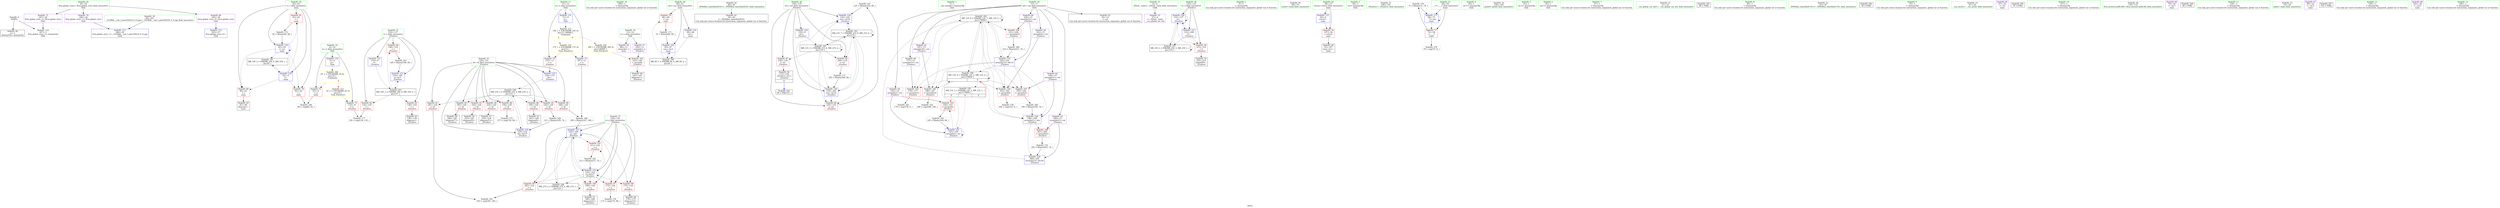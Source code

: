 digraph "SVFG" {
	label="SVFG";

	Node0x559b97583cf0 [shape=record,color=grey,label="{NodeID: 0\nNullPtr}"];
	Node0x559b97583cf0 -> Node0x559b9759e9c0[style=solid];
	Node0x559b97583cf0 -> Node0x559b9759ffd0[style=solid];
	Node0x559b975a8870 [shape=record,color=grey,label="{NodeID: 180\n84 = cmp(82, 83, )\n}"];
	Node0x559b9759f140 [shape=record,color=red,label="{NodeID: 97\n172\<--124\n\<--j\n_Z5solvev\n}"];
	Node0x559b9759f140 -> Node0x559b975a8270[style=solid];
	Node0x559b9759d4a0 [shape=record,color=green,label="{NodeID: 14\n208\<--1\n\<--dummyObj\nCan only get source location for instruction, argument, global var or function.}"];
	Node0x559b9759fcd0 [shape=record,color=blue,label="{NodeID: 111\n11\<--9\nx\<--\nGlob }"];
	Node0x559b9759fcd0 -> Node0x559b975b7f90[style=dashed];
	Node0x559b9759e000 [shape=record,color=green,label="{NodeID: 28\n60\<--61\ncas\<--cas_field_insensitive\nmain\n}"];
	Node0x559b9759e000 -> Node0x559b975a1980[style=solid];
	Node0x559b9759e000 -> Node0x559b975a4950[style=solid];
	Node0x559b9759e000 -> Node0x559b975a4c90[style=solid];
	Node0x559b975a50a0 [shape=record,color=blue,label="{NodeID: 125\n120\<--153\ni4\<--\n_Z5solvev\n}"];
	Node0x559b975a50a0 -> Node0x559b975b3600[style=dashed];
	Node0x559b9759eb60 [shape=record,color=black,label="{NodeID: 42\n39\<--40\n\<--_ZNSt8ios_base4InitD1Ev\nCan only get source location for instruction, argument, global var or function.}"];
	Node0x559b975a0710 [shape=record,color=purple,label="{NodeID: 56\n88\<--13\narrayidx\<--s\nmain\n}"];
	Node0x559b975a12a0 [shape=record,color=purple,label="{NodeID: 70\n246\<--26\nllvm.global_ctors_1\<--llvm.global_ctors\nGlob }"];
	Node0x559b975a12a0 -> Node0x559b9759fed0[style=solid];
	Node0x559b975a74f0 [shape=record,color=grey,label="{NodeID: 167\n225 = Binary(224, 66, )\n}"];
	Node0x559b975a74f0 -> Node0x559b975a57f0[style=solid];
	Node0x559b975a1e60 [shape=record,color=red,label="{NodeID: 84\n148\<--116\n\<--i\n_Z5solvev\n}"];
	Node0x559b975a1e60 -> Node0x559b975a6ef0[style=solid];
	Node0x559b97584370 [shape=record,color=green,label="{NodeID: 1\n7\<--1\n__dso_handle\<--dummyObj\nGlob }"];
	Node0x559b975a89f0 [shape=record,color=grey,label="{NodeID: 181\n179 = cmp(178, 9, )\n}"];
	Node0x559b9759f210 [shape=record,color=red,label="{NodeID: 98\n175\<--124\n\<--j\n_Z5solvev\n}"];
	Node0x559b9759f210 -> Node0x559b975a0090[style=solid];
	Node0x559b9759d570 [shape=record,color=green,label="{NodeID: 15\n4\<--6\n_ZStL8__ioinit\<--_ZStL8__ioinit_field_insensitive\nGlob }"];
	Node0x559b9759d570 -> Node0x559b975a0640[style=solid];
	Node0x559b975a3720 [shape=record,color=black,label="{NodeID: 195\nMR_21V_3 = PHI(MR_21V_4, MR_21V_2, )\npts\{119 \}\n}"];
	Node0x559b975a3720 -> Node0x559b975a1f30[style=dashed];
	Node0x559b975a3720 -> Node0x559b975a2000[style=dashed];
	Node0x559b975a3720 -> Node0x559b975a20d0[style=dashed];
	Node0x559b975a3720 -> Node0x559b975a54b0[style=dashed];
	Node0x559b975a3720 -> Node0x559b975a57f0[style=dashed];
	Node0x559b975a3720 -> Node0x559b975a3130[style=dashed];
	Node0x559b975a3720 -> Node0x559b975a3720[style=dashed];
	Node0x559b9759fdd0 [shape=record,color=blue,label="{NodeID: 112\n245\<--27\nllvm.global_ctors_0\<--\nGlob }"];
	Node0x559b9759e0d0 [shape=record,color=green,label="{NodeID: 29\n62\<--63\ni\<--i_field_insensitive\nmain\n}"];
	Node0x559b9759e0d0 -> Node0x559b975a1a50[style=solid];
	Node0x559b9759e0d0 -> Node0x559b975a1b20[style=solid];
	Node0x559b9759e0d0 -> Node0x559b975a1bf0[style=solid];
	Node0x559b9759e0d0 -> Node0x559b975a4af0[style=solid];
	Node0x559b9759e0d0 -> Node0x559b975a4bc0[style=solid];
	Node0x559b975a5170 [shape=record,color=blue,label="{NodeID: 126\n122\<--127\nf\<--\n_Z5solvev\n}"];
	Node0x559b975a5170 -> Node0x559b9759f070[style=dashed];
	Node0x559b975a5170 -> Node0x559b975a5170[style=dashed];
	Node0x559b975a5170 -> Node0x559b975a5580[style=dashed];
	Node0x559b975a5170 -> Node0x559b975b3b00[style=dashed];
	Node0x559b9759ec60 [shape=record,color=black,label="{NodeID: 43\n87\<--86\nidxprom\<--\nmain\n}"];
	Node0x559b975a07e0 [shape=record,color=purple,label="{NodeID: 57\n140\<--13\narrayidx\<--s\n_Z5solvev\n}"];
	Node0x559b975a07e0 -> Node0x559b9759f550[style=solid];
	Node0x559b975a13a0 [shape=record,color=purple,label="{NodeID: 71\n247\<--26\nllvm.global_ctors_2\<--llvm.global_ctors\nGlob }"];
	Node0x559b975a13a0 -> Node0x559b9759ffd0[style=solid];
	Node0x559b975a7670 [shape=record,color=grey,label="{NodeID: 168\n169 = Binary(167, 168, )\n}"];
	Node0x559b975a7670 -> Node0x559b975a5240[style=solid];
	Node0x559b975a1f30 [shape=record,color=red,label="{NodeID: 85\n204\<--118\n\<--ret\n_Z5solvev\n}"];
	Node0x559b975a1f30 -> Node0x559b975a7df0[style=solid];
	Node0x559b97596490 [shape=record,color=green,label="{NodeID: 2\n9\<--1\n\<--dummyObj\nCan only get source location for instruction, argument, global var or function.}"];
	Node0x559b975a8b70 [shape=record,color=grey,label="{NodeID: 182\n183 = cmp(181, 182, )\n}"];
	Node0x559b9759f2e0 [shape=record,color=red,label="{NodeID: 99\n182\<--124\n\<--j\n_Z5solvev\n}"];
	Node0x559b9759f2e0 -> Node0x559b975a8b70[style=solid];
	Node0x559b9759d640 [shape=record,color=green,label="{NodeID: 16\n8\<--10\nn\<--n_field_insensitive\nGlob }"];
	Node0x559b9759d640 -> Node0x559b975a14a0[style=solid];
	Node0x559b9759d640 -> Node0x559b975a1570[style=solid];
	Node0x559b9759d640 -> Node0x559b9759fbd0[style=solid];
	Node0x559b975b3600 [shape=record,color=black,label="{NodeID: 196\nMR_23V_3 = PHI(MR_23V_4, MR_23V_2, )\npts\{121 \}\n}"];
	Node0x559b975b3600 -> Node0x559b975a21a0[style=dashed];
	Node0x559b975b3600 -> Node0x559b975a2270[style=dashed];
	Node0x559b975b3600 -> Node0x559b975a2340[style=dashed];
	Node0x559b975b3600 -> Node0x559b975a2410[style=dashed];
	Node0x559b975b3600 -> Node0x559b975a24e0[style=dashed];
	Node0x559b975b3600 -> Node0x559b975a25b0[style=dashed];
	Node0x559b975b3600 -> Node0x559b975a2680[style=dashed];
	Node0x559b975b3600 -> Node0x559b975a2750[style=dashed];
	Node0x559b975b3600 -> Node0x559b975a58c0[style=dashed];
	Node0x559b9759fed0 [shape=record,color=blue,label="{NodeID: 113\n246\<--28\nllvm.global_ctors_1\<--_GLOBAL__sub_I_peter50216_0_0.cpp\nGlob }"];
	Node0x559b9759e1a0 [shape=record,color=green,label="{NodeID: 30\n69\<--70\nscanf\<--scanf_field_insensitive\n}"];
	Node0x559b975a5240 [shape=record,color=blue,label="{NodeID: 127\n124\<--169\nj\<--sub\n_Z5solvev\n}"];
	Node0x559b975a5240 -> Node0x559b9759f140[style=dashed];
	Node0x559b975a5240 -> Node0x559b9759f210[style=dashed];
	Node0x559b975a5240 -> Node0x559b9759f2e0[style=dashed];
	Node0x559b975a5240 -> Node0x559b9759f3b0[style=dashed];
	Node0x559b975a5240 -> Node0x559b9759f480[style=dashed];
	Node0x559b975a5240 -> Node0x559b975a5240[style=dashed];
	Node0x559b975a5240 -> Node0x559b975a5650[style=dashed];
	Node0x559b975a5240 -> Node0x559b975b4000[style=dashed];
	Node0x559b9759ed30 [shape=record,color=black,label="{NodeID: 44\n55\<--107\nmain_ret\<--\nmain\n}"];
	Node0x559b975a08b0 [shape=record,color=purple,label="{NodeID: 58\n143\<--15\narrayidx2\<--cnt\n_Z5solvev\n}"];
	Node0x559b975a08b0 -> Node0x559b9759f620[style=solid];
	Node0x559b975a08b0 -> Node0x559b975a4e30[style=solid];
	Node0x559b975a14a0 [shape=record,color=red,label="{NodeID: 72\n83\<--8\n\<--n\nmain\n}"];
	Node0x559b975a14a0 -> Node0x559b975a8870[style=solid];
	Node0x559b975a77f0 [shape=record,color=grey,label="{NodeID: 169\n231 = Binary(230, 74, )\n}"];
	Node0x559b975a77f0 -> Node0x559b975a58c0[style=solid];
	Node0x559b975a2000 [shape=record,color=red,label="{NodeID: 86\n224\<--118\n\<--ret\n_Z5solvev\n}"];
	Node0x559b975a2000 -> Node0x559b975a74f0[style=solid];
	Node0x559b97584080 [shape=record,color=green,label="{NodeID: 3\n18\<--1\n.str\<--dummyObj\nGlob }"];
	Node0x559b975a8cf0 [shape=record,color=grey,label="{NodeID: 183\n189 = cmp(188, 190, )\n}"];
	Node0x559b9759f3b0 [shape=record,color=red,label="{NodeID: 100\n198\<--124\n\<--j\n_Z5solvev\n}"];
	Node0x559b9759f3b0 -> Node0x559b975a0300[style=solid];
	Node0x559b9759d710 [shape=record,color=green,label="{NodeID: 17\n11\<--12\nx\<--x_field_insensitive\nGlob }"];
	Node0x559b9759d710 -> Node0x559b975a1640[style=solid];
	Node0x559b9759d710 -> Node0x559b975a1710[style=solid];
	Node0x559b9759d710 -> Node0x559b9759fcd0[style=solid];
	Node0x559b975b3b00 [shape=record,color=black,label="{NodeID: 197\nMR_25V_2 = PHI(MR_25V_3, MR_25V_1, )\npts\{123 \}\n}"];
	Node0x559b975b3b00 -> Node0x559b975a5170[style=dashed];
	Node0x559b975b3b00 -> Node0x559b975b3b00[style=dashed];
	Node0x559b9759ffd0 [shape=record,color=blue, style = dotted,label="{NodeID: 114\n247\<--3\nllvm.global_ctors_2\<--dummyVal\nGlob }"];
	Node0x559b9759e270 [shape=record,color=green,label="{NodeID: 31\n100\<--101\n_Z5solvev\<--_Z5solvev_field_insensitive\n}"];
	Node0x559b975a5310 [shape=record,color=blue,label="{NodeID: 128\n194\<--196\narrayidx21\<--dec\n_Z5solvev\n}"];
	Node0x559b975a5310 -> Node0x559b9759fa30[style=dashed];
	Node0x559b975a5310 -> Node0x559b975a53e0[style=dashed];
	Node0x559b9759ee00 [shape=record,color=black,label="{NodeID: 45\n139\<--138\nidxprom\<--\n_Z5solvev\n}"];
	Node0x559b975a0980 [shape=record,color=purple,label="{NodeID: 59\n162\<--15\narrayidx9\<--cnt\n_Z5solvev\n}"];
	Node0x559b975a0980 -> Node0x559b9759f6f0[style=solid];
	Node0x559b975a1570 [shape=record,color=red,label="{NodeID: 73\n135\<--8\n\<--n\n_Z5solvev\n}"];
	Node0x559b975a1570 -> Node0x559b975a83f0[style=solid];
	Node0x559b975a7970 [shape=record,color=grey,label="{NodeID: 170\n73 = Binary(72, 74, )\n}"];
	Node0x559b975a7970 -> Node0x559b975a4a20[style=solid];
	Node0x559b975a20d0 [shape=record,color=red,label="{NodeID: 87\n234\<--118\n\<--ret\n_Z5solvev\n}"];
	Node0x559b975a20d0 -> Node0x559b975a0570[style=solid];
	Node0x559b97584250 [shape=record,color=green,label="{NodeID: 4\n20\<--1\n.str.1\<--dummyObj\nGlob }"];
	Node0x559b9759f480 [shape=record,color=red,label="{NodeID: 101\n211\<--124\n\<--j\n_Z5solvev\n}"];
	Node0x559b9759f480 -> Node0x559b975a6d70[style=solid];
	Node0x559b9759d7e0 [shape=record,color=green,label="{NodeID: 18\n13\<--14\ns\<--s_field_insensitive\nGlob }"];
	Node0x559b9759d7e0 -> Node0x559b975a0710[style=solid];
	Node0x559b9759d7e0 -> Node0x559b975a07e0[style=solid];
	Node0x559b975b4000 [shape=record,color=black,label="{NodeID: 198\nMR_27V_2 = PHI(MR_27V_3, MR_27V_1, )\npts\{125 \}\n}"];
	Node0x559b975b4000 -> Node0x559b975a5240[style=dashed];
	Node0x559b975b4000 -> Node0x559b975b4000[style=dashed];
	Node0x559b975a4880 [shape=record,color=blue,label="{NodeID: 115\n56\<--9\nretval\<--\nmain\n}"];
	Node0x559b975a4880 -> Node0x559b975a17e0[style=dashed];
	Node0x559b9759e340 [shape=record,color=green,label="{NodeID: 32\n104\<--105\nprintf\<--printf_field_insensitive\n}"];
	Node0x559b975b7f90 [shape=record,color=yellow,style=double,label="{NodeID: 212\n14V_1 = ENCHI(MR_14V_0)\npts\{12 140000 \}\nFun[main]|{<s0>6|<s1>6}}"];
	Node0x559b975b7f90:s0 -> Node0x559b975b81b0[style=dashed,color=red];
	Node0x559b975b7f90:s1 -> Node0x559b975b86f0[style=dashed,color=red];
	Node0x559b975a53e0 [shape=record,color=blue,label="{NodeID: 129\n200\<--202\narrayidx23\<--dec24\n_Z5solvev\n}"];
	Node0x559b975a53e0 -> Node0x559b975b5400[style=dashed];
	Node0x559b9759eed0 [shape=record,color=black,label="{NodeID: 46\n142\<--141\nidxprom1\<--\n_Z5solvev\n}"];
	Node0x559b975a0a50 [shape=record,color=purple,label="{NodeID: 60\n177\<--15\narrayidx15\<--cnt\n_Z5solvev\n}"];
	Node0x559b975a0a50 -> Node0x559b9759f7c0[style=solid];
	Node0x559b975a1640 [shape=record,color=red,label="{NodeID: 74\n153\<--11\n\<--x\n_Z5solvev\n}"];
	Node0x559b975a1640 -> Node0x559b975a50a0[style=solid];
	Node0x559b975a7af0 [shape=record,color=grey,label="{NodeID: 171\n97 = Binary(96, 66, )\n}"];
	Node0x559b975a7af0 -> Node0x559b975a4c90[style=solid];
	Node0x559b975a21a0 [shape=record,color=red,label="{NodeID: 88\n156\<--120\n\<--i4\n_Z5solvev\n}"];
	Node0x559b975a21a0 -> Node0x559b975a80f0[style=solid];
	Node0x559b97583f40 [shape=record,color=green,label="{NodeID: 5\n22\<--1\n.str.2\<--dummyObj\nGlob }"];
	Node0x559b9759f550 [shape=record,color=red,label="{NodeID: 102\n141\<--140\n\<--arrayidx\n_Z5solvev\n}"];
	Node0x559b9759f550 -> Node0x559b9759eed0[style=solid];
	Node0x559b9759d8b0 [shape=record,color=green,label="{NodeID: 19\n15\<--17\ncnt\<--cnt_field_insensitive\nGlob }"];
	Node0x559b9759d8b0 -> Node0x559b9759ea90[style=solid];
	Node0x559b9759d8b0 -> Node0x559b975a08b0[style=solid];
	Node0x559b9759d8b0 -> Node0x559b975a0980[style=solid];
	Node0x559b9759d8b0 -> Node0x559b975a0a50[style=solid];
	Node0x559b9759d8b0 -> Node0x559b975a0b20[style=solid];
	Node0x559b9759d8b0 -> Node0x559b975a0bf0[style=solid];
	Node0x559b9759d8b0 -> Node0x559b975a0cc0[style=solid];
	Node0x559b9759d8b0 -> Node0x559b975a0d90[style=solid];
	Node0x559b975b4500 [shape=record,color=black,label="{NodeID: 199\nMR_12V_4 = PHI(MR_12V_5, MR_12V_2, )\npts\{170000 \}\n|{|<s7>6}}"];
	Node0x559b975b4500 -> Node0x559b9759f6f0[style=dashed];
	Node0x559b975b4500 -> Node0x559b9759f7c0[style=dashed];
	Node0x559b975b4500 -> Node0x559b9759f890[style=dashed];
	Node0x559b975b4500 -> Node0x559b9759f960[style=dashed];
	Node0x559b975b4500 -> Node0x559b975a5310[style=dashed];
	Node0x559b975b4500 -> Node0x559b975b4500[style=dashed];
	Node0x559b975b4500 -> Node0x559b975b5400[style=dashed];
	Node0x559b975b4500:s7 -> Node0x559b975a2c30[style=dashed,color=blue];
	Node0x559b975a4950 [shape=record,color=blue,label="{NodeID: 116\n60\<--66\ncas\<--\nmain\n}"];
	Node0x559b975a4950 -> Node0x559b975b07e0[style=dashed];
	Node0x559b9759e410 [shape=record,color=green,label="{NodeID: 33\n116\<--117\ni\<--i_field_insensitive\n_Z5solvev\n}"];
	Node0x559b9759e410 -> Node0x559b975a1cc0[style=solid];
	Node0x559b9759e410 -> Node0x559b975a1d90[style=solid];
	Node0x559b9759e410 -> Node0x559b975a1e60[style=solid];
	Node0x559b9759e410 -> Node0x559b975a4d60[style=solid];
	Node0x559b9759e410 -> Node0x559b975a4f00[style=solid];
	Node0x559b975b80a0 [shape=record,color=yellow,style=double,label="{NodeID: 213\n2V_1 = ENCHI(MR_2V_0)\npts\{10 \}\nFun[_Z5solvev]}"];
	Node0x559b975b80a0 -> Node0x559b975a1570[style=dashed];
	Node0x559b975a54b0 [shape=record,color=blue,label="{NodeID: 130\n118\<--205\nret\<--inc25\n_Z5solvev\n}"];
	Node0x559b975a54b0 -> Node0x559b975a2000[style=dashed];
	Node0x559b975a54b0 -> Node0x559b975a57f0[style=dashed];
	Node0x559b975a54b0 -> Node0x559b975a3130[style=dashed];
	Node0x559b9759efa0 [shape=record,color=black,label="{NodeID: 47\n161\<--160\nidxprom8\<--\n_Z5solvev\n}"];
	Node0x559b975a0b20 [shape=record,color=purple,label="{NodeID: 61\n187\<--15\narrayidx18\<--cnt\n_Z5solvev\n}"];
	Node0x559b975a0b20 -> Node0x559b9759f890[style=solid];
	Node0x559b975a1710 [shape=record,color=red,label="{NodeID: 75\n167\<--11\n\<--x\n_Z5solvev\n}"];
	Node0x559b975a1710 -> Node0x559b975a7670[style=solid];
	Node0x559b975a7c70 [shape=record,color=grey,label="{NodeID: 172\n93 = Binary(92, 66, )\n}"];
	Node0x559b975a7c70 -> Node0x559b975a4bc0[style=solid];
	Node0x559b975a2270 [shape=record,color=red,label="{NodeID: 89\n160\<--120\n\<--i4\n_Z5solvev\n}"];
	Node0x559b975a2270 -> Node0x559b9759efa0[style=solid];
	Node0x559b97594f40 [shape=record,color=green,label="{NodeID: 6\n24\<--1\n.str.3\<--dummyObj\nGlob }"];
	Node0x559b9759f620 [shape=record,color=red,label="{NodeID: 103\n144\<--143\n\<--arrayidx2\n_Z5solvev\n}"];
	Node0x559b9759f620 -> Node0x559b975a71f0[style=solid];
	Node0x559b9759d980 [shape=record,color=green,label="{NodeID: 20\n26\<--30\nllvm.global_ctors\<--llvm.global_ctors_field_insensitive\nGlob }"];
	Node0x559b9759d980 -> Node0x559b975a11a0[style=solid];
	Node0x559b9759d980 -> Node0x559b975a12a0[style=solid];
	Node0x559b9759d980 -> Node0x559b975a13a0[style=solid];
	Node0x559b975a4a20 [shape=record,color=blue,label="{NodeID: 117\n58\<--73\n___T\<--dec\nmain\n}"];
	Node0x559b975a4a20 -> Node0x559b975a18b0[style=dashed];
	Node0x559b975a4a20 -> Node0x559b975a4a20[style=dashed];
	Node0x559b9759e4e0 [shape=record,color=green,label="{NodeID: 34\n118\<--119\nret\<--ret_field_insensitive\n_Z5solvev\n}"];
	Node0x559b9759e4e0 -> Node0x559b975a1f30[style=solid];
	Node0x559b9759e4e0 -> Node0x559b975a2000[style=solid];
	Node0x559b9759e4e0 -> Node0x559b975a20d0[style=solid];
	Node0x559b9759e4e0 -> Node0x559b975a4fd0[style=solid];
	Node0x559b9759e4e0 -> Node0x559b975a54b0[style=solid];
	Node0x559b9759e4e0 -> Node0x559b975a57f0[style=solid];
	Node0x559b975b81b0 [shape=record,color=yellow,style=double,label="{NodeID: 214\n17V_1 = ENCHI(MR_17V_0)\npts\{12 \}\nFun[_Z5solvev]}"];
	Node0x559b975b81b0 -> Node0x559b975a1640[style=dashed];
	Node0x559b975b81b0 -> Node0x559b975a1710[style=dashed];
	Node0x559b975a5580 [shape=record,color=blue,label="{NodeID: 131\n122\<--208\nf\<--\n_Z5solvev\n}"];
	Node0x559b975a5580 -> Node0x559b9759f070[style=dashed];
	Node0x559b975a5580 -> Node0x559b975a5170[style=dashed];
	Node0x559b975a5580 -> Node0x559b975b3b00[style=dashed];
	Node0x559b975a0090 [shape=record,color=black,label="{NodeID: 48\n176\<--175\nidxprom14\<--\n_Z5solvev\n}"];
	Node0x559b975a0bf0 [shape=record,color=purple,label="{NodeID: 62\n194\<--15\narrayidx21\<--cnt\n_Z5solvev\n}"];
	Node0x559b975a0bf0 -> Node0x559b9759f960[style=solid];
	Node0x559b975a0bf0 -> Node0x559b975a5310[style=solid];
	Node0x559b975c3e10 [shape=record,color=black,label="{NodeID: 242\n99 = PHI(115, )\n}"];
	Node0x559b975a17e0 [shape=record,color=red,label="{NodeID: 76\n107\<--56\n\<--retval\nmain\n}"];
	Node0x559b975a17e0 -> Node0x559b9759ed30[style=solid];
	Node0x559b975a7df0 [shape=record,color=grey,label="{NodeID: 173\n205 = Binary(204, 66, )\n}"];
	Node0x559b975a7df0 -> Node0x559b975a54b0[style=solid];
	Node0x559b975a2340 [shape=record,color=red,label="{NodeID: 90\n168\<--120\n\<--i4\n_Z5solvev\n}"];
	Node0x559b975a2340 -> Node0x559b975a7670[style=solid];
	Node0x559b97595120 [shape=record,color=green,label="{NodeID: 7\n27\<--1\n\<--dummyObj\nCan only get source location for instruction, argument, global var or function.}"];
	Node0x559b9759f6f0 [shape=record,color=red,label="{NodeID: 104\n163\<--162\n\<--arrayidx9\n_Z5solvev\n}"];
	Node0x559b9759f6f0 -> Node0x559b975a8570[style=solid];
	Node0x559b9759da50 [shape=record,color=green,label="{NodeID: 21\n31\<--32\n__cxx_global_var_init\<--__cxx_global_var_init_field_insensitive\n}"];
	Node0x559b975a4af0 [shape=record,color=blue,label="{NodeID: 118\n62\<--9\ni\<--\nmain\n}"];
	Node0x559b975a4af0 -> Node0x559b975a1a50[style=dashed];
	Node0x559b975a4af0 -> Node0x559b975a1b20[style=dashed];
	Node0x559b975a4af0 -> Node0x559b975a1bf0[style=dashed];
	Node0x559b975a4af0 -> Node0x559b975a4bc0[style=dashed];
	Node0x559b975a4af0 -> Node0x559b975b0ce0[style=dashed];
	Node0x559b9759e5b0 [shape=record,color=green,label="{NodeID: 35\n120\<--121\ni4\<--i4_field_insensitive\n_Z5solvev\n}"];
	Node0x559b9759e5b0 -> Node0x559b975a21a0[style=solid];
	Node0x559b9759e5b0 -> Node0x559b975a2270[style=solid];
	Node0x559b9759e5b0 -> Node0x559b975a2340[style=solid];
	Node0x559b9759e5b0 -> Node0x559b975a2410[style=solid];
	Node0x559b9759e5b0 -> Node0x559b975a24e0[style=solid];
	Node0x559b9759e5b0 -> Node0x559b975a25b0[style=solid];
	Node0x559b9759e5b0 -> Node0x559b975a2680[style=solid];
	Node0x559b9759e5b0 -> Node0x559b975a2750[style=solid];
	Node0x559b9759e5b0 -> Node0x559b975a50a0[style=solid];
	Node0x559b9759e5b0 -> Node0x559b975a58c0[style=solid];
	Node0x559b975a5650 [shape=record,color=blue,label="{NodeID: 132\n124\<--212\nj\<--dec27\n_Z5solvev\n}"];
	Node0x559b975a5650 -> Node0x559b9759f140[style=dashed];
	Node0x559b975a5650 -> Node0x559b9759f210[style=dashed];
	Node0x559b975a5650 -> Node0x559b9759f2e0[style=dashed];
	Node0x559b975a5650 -> Node0x559b9759f3b0[style=dashed];
	Node0x559b975a5650 -> Node0x559b9759f480[style=dashed];
	Node0x559b975a5650 -> Node0x559b975a5240[style=dashed];
	Node0x559b975a5650 -> Node0x559b975a5650[style=dashed];
	Node0x559b975a5650 -> Node0x559b975b4000[style=dashed];
	Node0x559b975a0160 [shape=record,color=black,label="{NodeID: 49\n186\<--185\nidxprom17\<--\n_Z5solvev\n}"];
	Node0x559b975a0cc0 [shape=record,color=purple,label="{NodeID: 63\n200\<--15\narrayidx23\<--cnt\n_Z5solvev\n}"];
	Node0x559b975a0cc0 -> Node0x559b9759fa30[style=solid];
	Node0x559b975a0cc0 -> Node0x559b975a53e0[style=solid];
	Node0x559b975c46f0 [shape=record,color=black,label="{NodeID: 243\n68 = PHI()\n}"];
	Node0x559b975a18b0 [shape=record,color=red,label="{NodeID: 77\n72\<--58\n\<--___T\nmain\n}"];
	Node0x559b975a18b0 -> Node0x559b975a7970[style=solid];
	Node0x559b975a18b0 -> Node0x559b975a86f0[style=solid];
	Node0x559b975a7f70 [shape=record,color=grey,label="{NodeID: 174\n202 = Binary(201, 74, )\n}"];
	Node0x559b975a7f70 -> Node0x559b975a53e0[style=solid];
	Node0x559b975a2410 [shape=record,color=red,label="{NodeID: 91\n181\<--120\n\<--i4\n_Z5solvev\n}"];
	Node0x559b975a2410 -> Node0x559b975a8b70[style=solid];
	Node0x559b97595650 [shape=record,color=green,label="{NodeID: 8\n66\<--1\n\<--dummyObj\nCan only get source location for instruction, argument, global var or function.}"];
	Node0x559b9759f7c0 [shape=record,color=red,label="{NodeID: 105\n178\<--177\n\<--arrayidx15\n_Z5solvev\n}"];
	Node0x559b9759f7c0 -> Node0x559b975a89f0[style=solid];
	Node0x559b9759db20 [shape=record,color=green,label="{NodeID: 22\n35\<--36\n_ZNSt8ios_base4InitC1Ev\<--_ZNSt8ios_base4InitC1Ev_field_insensitive\n}"];
	Node0x559b975b5400 [shape=record,color=black,label="{NodeID: 202\nMR_12V_8 = PHI(MR_12V_7, MR_12V_5, )\npts\{170000 \}\n}"];
	Node0x559b975b5400 -> Node0x559b9759f6f0[style=dashed];
	Node0x559b975b5400 -> Node0x559b9759f7c0[style=dashed];
	Node0x559b975b5400 -> Node0x559b9759f890[style=dashed];
	Node0x559b975b5400 -> Node0x559b9759f960[style=dashed];
	Node0x559b975b5400 -> Node0x559b9759fb00[style=dashed];
	Node0x559b975b5400 -> Node0x559b975a5310[style=dashed];
	Node0x559b975b5400 -> Node0x559b975a5720[style=dashed];
	Node0x559b975b5400 -> Node0x559b975b4500[style=dashed];
	Node0x559b975b5400 -> Node0x559b975b5400[style=dashed];
	Node0x559b975a4bc0 [shape=record,color=blue,label="{NodeID: 119\n62\<--93\ni\<--inc\nmain\n}"];
	Node0x559b975a4bc0 -> Node0x559b975a1a50[style=dashed];
	Node0x559b975a4bc0 -> Node0x559b975a1b20[style=dashed];
	Node0x559b975a4bc0 -> Node0x559b975a1bf0[style=dashed];
	Node0x559b975a4bc0 -> Node0x559b975a4bc0[style=dashed];
	Node0x559b975a4bc0 -> Node0x559b975b0ce0[style=dashed];
	Node0x559b9759e680 [shape=record,color=green,label="{NodeID: 36\n122\<--123\nf\<--f_field_insensitive\n_Z5solvev\n}"];
	Node0x559b9759e680 -> Node0x559b9759f070[style=solid];
	Node0x559b9759e680 -> Node0x559b975a5170[style=solid];
	Node0x559b9759e680 -> Node0x559b975a5580[style=solid];
	Node0x559b975a5720 [shape=record,color=blue,label="{NodeID: 133\n220\<--222\narrayidx32\<--dec33\n_Z5solvev\n}"];
	Node0x559b975a5720 -> Node0x559b9759f6f0[style=dashed];
	Node0x559b975a5720 -> Node0x559b9759f7c0[style=dashed];
	Node0x559b975a5720 -> Node0x559b9759f890[style=dashed];
	Node0x559b975a5720 -> Node0x559b9759f960[style=dashed];
	Node0x559b975a5720 -> Node0x559b975a5310[style=dashed];
	Node0x559b975a5720 -> Node0x559b975b4500[style=dashed];
	Node0x559b975a5720 -> Node0x559b975b5400[style=dashed];
	Node0x559b975a0230 [shape=record,color=black,label="{NodeID: 50\n193\<--192\nidxprom20\<--\n_Z5solvev\n}"];
	Node0x559b975a0d90 [shape=record,color=purple,label="{NodeID: 64\n220\<--15\narrayidx32\<--cnt\n_Z5solvev\n}"];
	Node0x559b975a0d90 -> Node0x559b9759fb00[style=solid];
	Node0x559b975a0d90 -> Node0x559b975a5720[style=solid];
	Node0x559b975c47c0 [shape=record,color=black,label="{NodeID: 244\n38 = PHI()\n}"];
	Node0x559b975a1980 [shape=record,color=red,label="{NodeID: 78\n96\<--60\n\<--cas\nmain\n}"];
	Node0x559b975a1980 -> Node0x559b975a7af0[style=solid];
	Node0x559b975a80f0 [shape=record,color=grey,label="{NodeID: 175\n157 = cmp(156, 66, )\n}"];
	Node0x559b975a24e0 [shape=record,color=red,label="{NodeID: 92\n185\<--120\n\<--i4\n_Z5solvev\n}"];
	Node0x559b975a24e0 -> Node0x559b975a0160[style=solid];
	Node0x559b975960f0 [shape=record,color=green,label="{NodeID: 9\n74\<--1\n\<--dummyObj\nCan only get source location for instruction, argument, global var or function.}"];
	Node0x559b9759f890 [shape=record,color=red,label="{NodeID: 106\n188\<--187\n\<--arrayidx18\n_Z5solvev\n}"];
	Node0x559b9759f890 -> Node0x559b975a8cf0[style=solid];
	Node0x559b9759dbf0 [shape=record,color=green,label="{NodeID: 23\n41\<--42\n__cxa_atexit\<--__cxa_atexit_field_insensitive\n}"];
	Node0x559b975b5900 [shape=record,color=black,label="{NodeID: 203\nMR_19V_3 = PHI(MR_19V_4, MR_19V_2, )\npts\{117 \}\n}"];
	Node0x559b975b5900 -> Node0x559b975a1cc0[style=dashed];
	Node0x559b975b5900 -> Node0x559b975a1d90[style=dashed];
	Node0x559b975b5900 -> Node0x559b975a1e60[style=dashed];
	Node0x559b975b5900 -> Node0x559b975a4f00[style=dashed];
	Node0x559b975a4c90 [shape=record,color=blue,label="{NodeID: 120\n60\<--97\ncas\<--inc3\nmain\n}"];
	Node0x559b975a4c90 -> Node0x559b975b07e0[style=dashed];
	Node0x559b9759e750 [shape=record,color=green,label="{NodeID: 37\n124\<--125\nj\<--j_field_insensitive\n_Z5solvev\n}"];
	Node0x559b9759e750 -> Node0x559b9759f140[style=solid];
	Node0x559b9759e750 -> Node0x559b9759f210[style=solid];
	Node0x559b9759e750 -> Node0x559b9759f2e0[style=solid];
	Node0x559b9759e750 -> Node0x559b9759f3b0[style=solid];
	Node0x559b9759e750 -> Node0x559b9759f480[style=solid];
	Node0x559b9759e750 -> Node0x559b975a5240[style=solid];
	Node0x559b9759e750 -> Node0x559b975a5650[style=solid];
	Node0x559b975a57f0 [shape=record,color=blue,label="{NodeID: 134\n118\<--225\nret\<--inc34\n_Z5solvev\n}"];
	Node0x559b975a57f0 -> Node0x559b975a3130[style=dashed];
	Node0x559b975a0300 [shape=record,color=black,label="{NodeID: 51\n199\<--198\nidxprom22\<--\n_Z5solvev\n}"];
	Node0x559b975a0e60 [shape=record,color=purple,label="{NodeID: 65\n67\<--18\n\<--.str\nmain\n}"];
	Node0x559b975c4890 [shape=record,color=black,label="{NodeID: 245\n79 = PHI()\n}"];
	Node0x559b975a6d70 [shape=record,color=grey,label="{NodeID: 162\n212 = Binary(211, 74, )\n}"];
	Node0x559b975a6d70 -> Node0x559b975a5650[style=solid];
	Node0x559b975a1a50 [shape=record,color=red,label="{NodeID: 79\n82\<--62\n\<--i\nmain\n}"];
	Node0x559b975a1a50 -> Node0x559b975a8870[style=solid];
	Node0x559b975a8270 [shape=record,color=grey,label="{NodeID: 176\n173 = cmp(172, 66, )\n}"];
	Node0x559b975a25b0 [shape=record,color=red,label="{NodeID: 93\n192\<--120\n\<--i4\n_Z5solvev\n}"];
	Node0x559b975a25b0 -> Node0x559b975a0230[style=solid];
	Node0x559b97596180 [shape=record,color=green,label="{NodeID: 10\n127\<--1\n\<--dummyObj\nCan only get source location for instruction, argument, global var or function.}"];
	Node0x559b975b07e0 [shape=record,color=black,label="{NodeID: 190\nMR_8V_3 = PHI(MR_8V_4, MR_8V_2, )\npts\{61 \}\n}"];
	Node0x559b975b07e0 -> Node0x559b975a1980[style=dashed];
	Node0x559b975b07e0 -> Node0x559b975a4c90[style=dashed];
	Node0x559b9759f960 [shape=record,color=red,label="{NodeID: 107\n195\<--194\n\<--arrayidx21\n_Z5solvev\n}"];
	Node0x559b9759f960 -> Node0x559b975a7070[style=solid];
	Node0x559b9759dcc0 [shape=record,color=green,label="{NodeID: 24\n40\<--46\n_ZNSt8ios_base4InitD1Ev\<--_ZNSt8ios_base4InitD1Ev_field_insensitive\n}"];
	Node0x559b9759dcc0 -> Node0x559b9759eb60[style=solid];
	Node0x559b975a4d60 [shape=record,color=blue,label="{NodeID: 121\n116\<--9\ni\<--\n_Z5solvev\n}"];
	Node0x559b975a4d60 -> Node0x559b975b5900[style=dashed];
	Node0x559b9759e820 [shape=record,color=green,label="{NodeID: 38\n130\<--131\nllvm.memset.p0i8.i64\<--llvm.memset.p0i8.i64_field_insensitive\n}"];
	Node0x559b975a58c0 [shape=record,color=blue,label="{NodeID: 135\n120\<--231\ni4\<--dec37\n_Z5solvev\n}"];
	Node0x559b975a58c0 -> Node0x559b975b3600[style=dashed];
	Node0x559b975a03d0 [shape=record,color=black,label="{NodeID: 52\n216\<--215\ntobool29\<--\n_Z5solvev\n}"];
	Node0x559b975a0f30 [shape=record,color=purple,label="{NodeID: 66\n78\<--20\n\<--.str.1\nmain\n}"];
	Node0x559b975c4960 [shape=record,color=black,label="{NodeID: 246\n90 = PHI()\n}"];
	Node0x559b975a6ef0 [shape=record,color=grey,label="{NodeID: 163\n149 = Binary(148, 66, )\n}"];
	Node0x559b975a6ef0 -> Node0x559b975a4f00[style=solid];
	Node0x559b975a1b20 [shape=record,color=red,label="{NodeID: 80\n86\<--62\n\<--i\nmain\n}"];
	Node0x559b975a1b20 -> Node0x559b9759ec60[style=solid];
	Node0x559b975a83f0 [shape=record,color=grey,label="{NodeID: 177\n136 = cmp(134, 135, )\n}"];
	Node0x559b975a2680 [shape=record,color=red,label="{NodeID: 94\n218\<--120\n\<--i4\n_Z5solvev\n}"];
	Node0x559b975a2680 -> Node0x559b975a04a0[style=solid];
	Node0x559b97596210 [shape=record,color=green,label="{NodeID: 11\n128\<--1\n\<--dummyObj\nCan only get source location for instruction, argument, global var or function.}"];
	Node0x559b975b0ce0 [shape=record,color=black,label="{NodeID: 191\nMR_10V_2 = PHI(MR_10V_4, MR_10V_1, )\npts\{63 \}\n}"];
	Node0x559b975b0ce0 -> Node0x559b975a4af0[style=dashed];
	Node0x559b9759fa30 [shape=record,color=red,label="{NodeID: 108\n201\<--200\n\<--arrayidx23\n_Z5solvev\n}"];
	Node0x559b9759fa30 -> Node0x559b975a7f70[style=solid];
	Node0x559b9759dd90 [shape=record,color=green,label="{NodeID: 25\n53\<--54\nmain\<--main_field_insensitive\n}"];
	Node0x559b975a4e30 [shape=record,color=blue,label="{NodeID: 122\n143\<--145\narrayidx2\<--inc\n_Z5solvev\n}"];
	Node0x559b975a4e30 -> Node0x559b9759f620[style=dashed];
	Node0x559b975a4e30 -> Node0x559b975a4e30[style=dashed];
	Node0x559b975a4e30 -> Node0x559b975b4500[style=dashed];
	Node0x559b9759e8f0 [shape=record,color=green,label="{NodeID: 39\n28\<--241\n_GLOBAL__sub_I_peter50216_0_0.cpp\<--_GLOBAL__sub_I_peter50216_0_0.cpp_field_insensitive\n}"];
	Node0x559b9759e8f0 -> Node0x559b9759fed0[style=solid];
	Node0x559b975a04a0 [shape=record,color=black,label="{NodeID: 53\n219\<--218\nidxprom31\<--\n_Z5solvev\n}"];
	Node0x559b975a1000 [shape=record,color=purple,label="{NodeID: 67\n89\<--22\n\<--.str.2\nmain\n}"];
	Node0x559b975c4a30 [shape=record,color=black,label="{NodeID: 247\n103 = PHI()\n}"];
	Node0x559b975a7070 [shape=record,color=grey,label="{NodeID: 164\n196 = Binary(195, 74, )\n}"];
	Node0x559b975a7070 -> Node0x559b975a5310[style=solid];
	Node0x559b975a1bf0 [shape=record,color=red,label="{NodeID: 81\n92\<--62\n\<--i\nmain\n}"];
	Node0x559b975a1bf0 -> Node0x559b975a7c70[style=solid];
	Node0x559b975a8570 [shape=record,color=grey,label="{NodeID: 178\n164 = cmp(163, 9, )\n}"];
	Node0x559b975a2750 [shape=record,color=red,label="{NodeID: 95\n230\<--120\n\<--i4\n_Z5solvev\n}"];
	Node0x559b975a2750 -> Node0x559b975a77f0[style=solid];
	Node0x559b975962e0 [shape=record,color=green,label="{NodeID: 12\n129\<--1\n\<--dummyObj\nCan only get source location for instruction, argument, global var or function.}"];
	Node0x559b975a2c30 [shape=record,color=black,label="{NodeID: 192\nMR_12V_2 = PHI(MR_12V_3, MR_12V_1, )\npts\{170000 \}\n|{<s0>6|<s1>6|<s2>6}}"];
	Node0x559b975a2c30:s0 -> Node0x559b9759f620[style=dashed,color=red];
	Node0x559b975a2c30:s1 -> Node0x559b975a4e30[style=dashed,color=red];
	Node0x559b975a2c30:s2 -> Node0x559b975b4500[style=dashed,color=red];
	Node0x559b9759fb00 [shape=record,color=red,label="{NodeID: 109\n221\<--220\n\<--arrayidx32\n_Z5solvev\n}"];
	Node0x559b9759fb00 -> Node0x559b975a7370[style=solid];
	Node0x559b9759de60 [shape=record,color=green,label="{NodeID: 26\n56\<--57\nretval\<--retval_field_insensitive\nmain\n}"];
	Node0x559b9759de60 -> Node0x559b975a17e0[style=solid];
	Node0x559b9759de60 -> Node0x559b975a4880[style=solid];
	Node0x559b975b6800 [shape=record,color=yellow,style=double,label="{NodeID: 206\n2V_1 = ENCHI(MR_2V_0)\npts\{10 \}\nFun[main]|{|<s1>6}}"];
	Node0x559b975b6800 -> Node0x559b975a14a0[style=dashed];
	Node0x559b975b6800:s1 -> Node0x559b975b80a0[style=dashed,color=red];
	Node0x559b975a4f00 [shape=record,color=blue,label="{NodeID: 123\n116\<--149\ni\<--inc3\n_Z5solvev\n}"];
	Node0x559b975a4f00 -> Node0x559b975b5900[style=dashed];
	Node0x559b9759e9c0 [shape=record,color=black,label="{NodeID: 40\n2\<--3\ndummyVal\<--dummyVal\n}"];
	Node0x559b975b86f0 [shape=record,color=yellow,style=double,label="{NodeID: 220\n29V_1 = ENCHI(MR_29V_0)\npts\{140000 \}\nFun[_Z5solvev]}"];
	Node0x559b975b86f0 -> Node0x559b9759f550[style=dashed];
	Node0x559b975a0570 [shape=record,color=black,label="{NodeID: 54\n115\<--234\n_Z5solvev_ret\<--\n_Z5solvev\n|{<s0>6}}"];
	Node0x559b975a0570:s0 -> Node0x559b975c3e10[style=solid,color=blue];
	Node0x559b975a10d0 [shape=record,color=purple,label="{NodeID: 68\n102\<--24\n\<--.str.3\nmain\n}"];
	Node0x559b975a71f0 [shape=record,color=grey,label="{NodeID: 165\n145 = Binary(144, 66, )\n}"];
	Node0x559b975a71f0 -> Node0x559b975a4e30[style=solid];
	Node0x559b975a1cc0 [shape=record,color=red,label="{NodeID: 82\n134\<--116\n\<--i\n_Z5solvev\n}"];
	Node0x559b975a1cc0 -> Node0x559b975a83f0[style=solid];
	Node0x559b975a86f0 [shape=record,color=grey,label="{NodeID: 179\n76 = cmp(72, 9, )\n}"];
	Node0x559b9759f070 [shape=record,color=red,label="{NodeID: 96\n215\<--122\n\<--f\n_Z5solvev\n}"];
	Node0x559b9759f070 -> Node0x559b975a03d0[style=solid];
	Node0x559b975963b0 [shape=record,color=green,label="{NodeID: 13\n190\<--1\n\<--dummyObj\nCan only get source location for instruction, argument, global var or function.}"];
	Node0x559b975a3130 [shape=record,color=black,label="{NodeID: 193\nMR_21V_7 = PHI(MR_21V_8, MR_21V_6, )\npts\{119 \}\n}"];
	Node0x559b975a3130 -> Node0x559b975a1f30[style=dashed];
	Node0x559b975a3130 -> Node0x559b975a2000[style=dashed];
	Node0x559b975a3130 -> Node0x559b975a54b0[style=dashed];
	Node0x559b975a3130 -> Node0x559b975a57f0[style=dashed];
	Node0x559b975a3130 -> Node0x559b975a3130[style=dashed];
	Node0x559b975a3130 -> Node0x559b975a3720[style=dashed];
	Node0x559b9759fbd0 [shape=record,color=blue,label="{NodeID: 110\n8\<--9\nn\<--\nGlob }"];
	Node0x559b9759fbd0 -> Node0x559b975b6800[style=dashed];
	Node0x559b9759df30 [shape=record,color=green,label="{NodeID: 27\n58\<--59\n___T\<--___T_field_insensitive\nmain\n}"];
	Node0x559b9759df30 -> Node0x559b975a18b0[style=solid];
	Node0x559b9759df30 -> Node0x559b975a4a20[style=solid];
	Node0x559b975a4fd0 [shape=record,color=blue,label="{NodeID: 124\n118\<--9\nret\<--\n_Z5solvev\n}"];
	Node0x559b975a4fd0 -> Node0x559b975a3720[style=dashed];
	Node0x559b9759ea90 [shape=record,color=black,label="{NodeID: 41\n16\<--15\n\<--cnt\nCan only get source location for instruction, argument, global var or function.}"];
	Node0x559b975a0640 [shape=record,color=purple,label="{NodeID: 55\n37\<--4\n\<--_ZStL8__ioinit\n__cxx_global_var_init\n}"];
	Node0x559b975a11a0 [shape=record,color=purple,label="{NodeID: 69\n245\<--26\nllvm.global_ctors_0\<--llvm.global_ctors\nGlob }"];
	Node0x559b975a11a0 -> Node0x559b9759fdd0[style=solid];
	Node0x559b975a7370 [shape=record,color=grey,label="{NodeID: 166\n222 = Binary(221, 74, )\n}"];
	Node0x559b975a7370 -> Node0x559b975a5720[style=solid];
	Node0x559b975a1d90 [shape=record,color=red,label="{NodeID: 83\n138\<--116\n\<--i\n_Z5solvev\n}"];
	Node0x559b975a1d90 -> Node0x559b9759ee00[style=solid];
}
